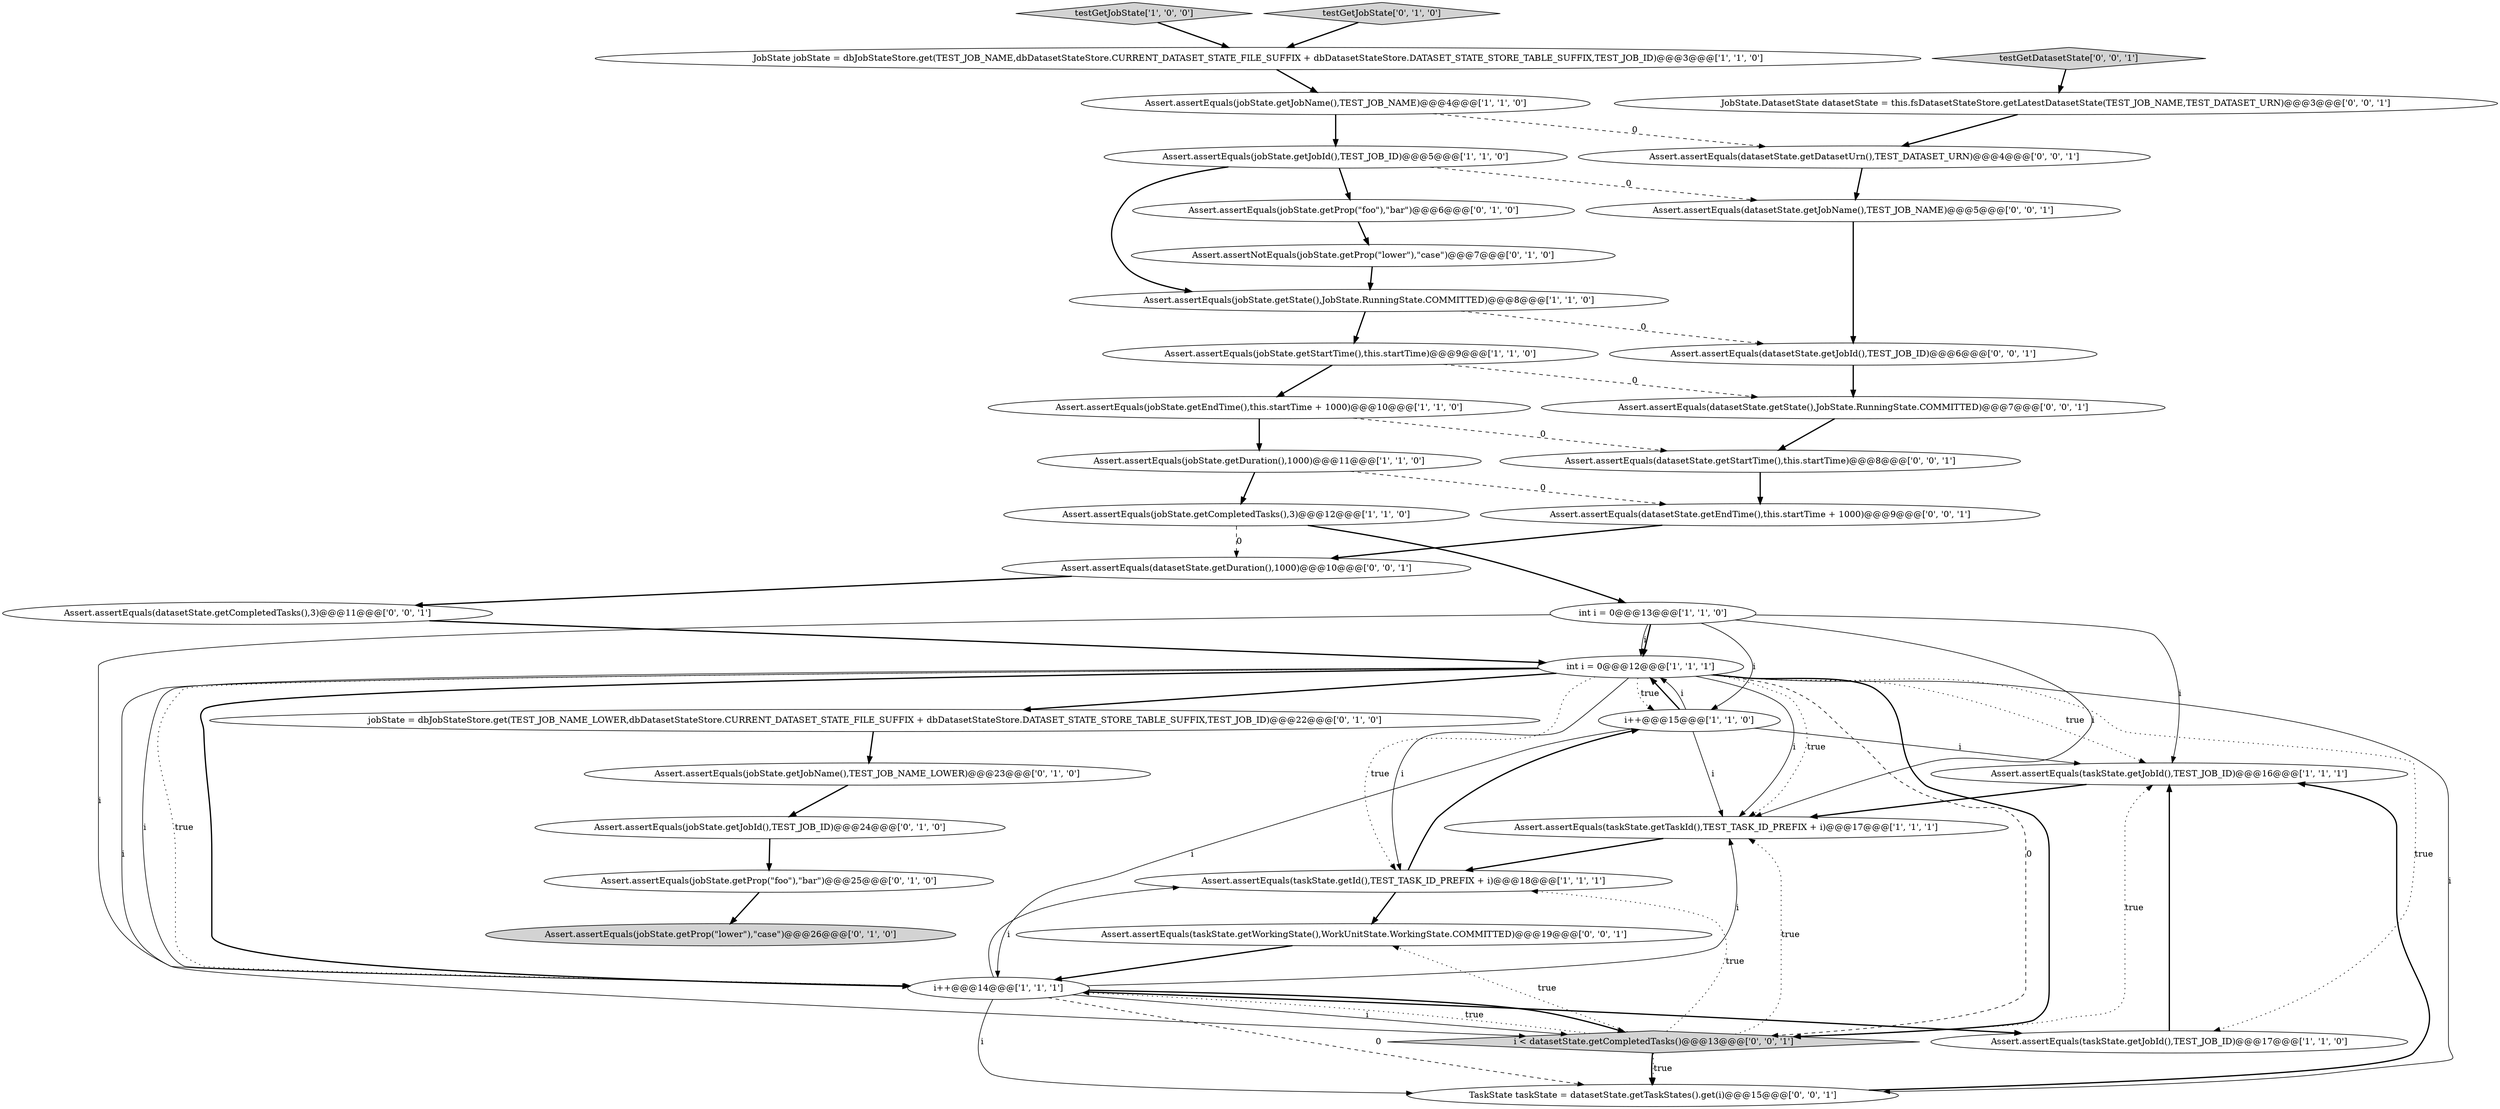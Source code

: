 digraph {
4 [style = filled, label = "Assert.assertEquals(jobState.getEndTime(),this.startTime + 1000)@@@10@@@['1', '1', '0']", fillcolor = white, shape = ellipse image = "AAA0AAABBB1BBB"];
21 [style = filled, label = "jobState = dbJobStateStore.get(TEST_JOB_NAME_LOWER,dbDatasetStateStore.CURRENT_DATASET_STATE_FILE_SUFFIX + dbDatasetStateStore.DATASET_STATE_STORE_TABLE_SUFFIX,TEST_JOB_ID)@@@22@@@['0', '1', '0']", fillcolor = white, shape = ellipse image = "AAA1AAABBB2BBB"];
18 [style = filled, label = "Assert.assertEquals(jobState.getProp(\"foo\"),\"bar\")@@@6@@@['0', '1', '0']", fillcolor = white, shape = ellipse image = "AAA1AAABBB2BBB"];
26 [style = filled, label = "Assert.assertEquals(datasetState.getDatasetUrn(),TEST_DATASET_URN)@@@4@@@['0', '0', '1']", fillcolor = white, shape = ellipse image = "AAA0AAABBB3BBB"];
32 [style = filled, label = "Assert.assertEquals(datasetState.getDuration(),1000)@@@10@@@['0', '0', '1']", fillcolor = white, shape = ellipse image = "AAA0AAABBB3BBB"];
7 [style = filled, label = "i++@@@15@@@['1', '1', '0']", fillcolor = white, shape = ellipse image = "AAA0AAABBB1BBB"];
30 [style = filled, label = "Assert.assertEquals(datasetState.getState(),JobState.RunningState.COMMITTED)@@@7@@@['0', '0', '1']", fillcolor = white, shape = ellipse image = "AAA0AAABBB3BBB"];
10 [style = filled, label = "int i = 0@@@12@@@['1', '1', '1']", fillcolor = white, shape = ellipse image = "AAA0AAABBB1BBB"];
31 [style = filled, label = "i < datasetState.getCompletedTasks()@@@13@@@['0', '0', '1']", fillcolor = lightgray, shape = diamond image = "AAA0AAABBB3BBB"];
27 [style = filled, label = "TaskState taskState = datasetState.getTaskStates().get(i)@@@15@@@['0', '0', '1']", fillcolor = white, shape = ellipse image = "AAA0AAABBB3BBB"];
29 [style = filled, label = "Assert.assertEquals(datasetState.getJobName(),TEST_JOB_NAME)@@@5@@@['0', '0', '1']", fillcolor = white, shape = ellipse image = "AAA0AAABBB3BBB"];
24 [style = filled, label = "Assert.assertEquals(jobState.getJobId(),TEST_JOB_ID)@@@24@@@['0', '1', '0']", fillcolor = white, shape = ellipse image = "AAA1AAABBB2BBB"];
28 [style = filled, label = "Assert.assertEquals(datasetState.getStartTime(),this.startTime)@@@8@@@['0', '0', '1']", fillcolor = white, shape = ellipse image = "AAA0AAABBB3BBB"];
13 [style = filled, label = "i++@@@14@@@['1', '1', '1']", fillcolor = white, shape = ellipse image = "AAA0AAABBB1BBB"];
0 [style = filled, label = "Assert.assertEquals(jobState.getDuration(),1000)@@@11@@@['1', '1', '0']", fillcolor = white, shape = ellipse image = "AAA0AAABBB1BBB"];
36 [style = filled, label = "Assert.assertEquals(datasetState.getEndTime(),this.startTime + 1000)@@@9@@@['0', '0', '1']", fillcolor = white, shape = ellipse image = "AAA0AAABBB3BBB"];
20 [style = filled, label = "Assert.assertEquals(jobState.getProp(\"lower\"),\"case\")@@@26@@@['0', '1', '0']", fillcolor = lightgray, shape = ellipse image = "AAA1AAABBB2BBB"];
33 [style = filled, label = "Assert.assertEquals(datasetState.getCompletedTasks(),3)@@@11@@@['0', '0', '1']", fillcolor = white, shape = ellipse image = "AAA0AAABBB3BBB"];
2 [style = filled, label = "Assert.assertEquals(jobState.getJobName(),TEST_JOB_NAME)@@@4@@@['1', '1', '0']", fillcolor = white, shape = ellipse image = "AAA0AAABBB1BBB"];
25 [style = filled, label = "JobState.DatasetState datasetState = this.fsDatasetStateStore.getLatestDatasetState(TEST_JOB_NAME,TEST_DATASET_URN)@@@3@@@['0', '0', '1']", fillcolor = white, shape = ellipse image = "AAA0AAABBB3BBB"];
35 [style = filled, label = "Assert.assertEquals(datasetState.getJobId(),TEST_JOB_ID)@@@6@@@['0', '0', '1']", fillcolor = white, shape = ellipse image = "AAA0AAABBB3BBB"];
14 [style = filled, label = "Assert.assertEquals(taskState.getTaskId(),TEST_TASK_ID_PREFIX + i)@@@17@@@['1', '1', '1']", fillcolor = white, shape = ellipse image = "AAA0AAABBB1BBB"];
23 [style = filled, label = "Assert.assertEquals(jobState.getProp(\"foo\"),\"bar\")@@@25@@@['0', '1', '0']", fillcolor = white, shape = ellipse image = "AAA1AAABBB2BBB"];
15 [style = filled, label = "int i = 0@@@13@@@['1', '1', '0']", fillcolor = white, shape = ellipse image = "AAA0AAABBB1BBB"];
17 [style = filled, label = "Assert.assertEquals(jobState.getJobName(),TEST_JOB_NAME_LOWER)@@@23@@@['0', '1', '0']", fillcolor = white, shape = ellipse image = "AAA1AAABBB2BBB"];
5 [style = filled, label = "Assert.assertEquals(taskState.getJobId(),TEST_JOB_ID)@@@16@@@['1', '1', '1']", fillcolor = white, shape = ellipse image = "AAA0AAABBB1BBB"];
11 [style = filled, label = "Assert.assertEquals(taskState.getJobId(),TEST_JOB_ID)@@@17@@@['1', '1', '0']", fillcolor = white, shape = ellipse image = "AAA0AAABBB1BBB"];
22 [style = filled, label = "Assert.assertNotEquals(jobState.getProp(\"lower\"),\"case\")@@@7@@@['0', '1', '0']", fillcolor = white, shape = ellipse image = "AAA1AAABBB2BBB"];
34 [style = filled, label = "testGetDatasetState['0', '0', '1']", fillcolor = lightgray, shape = diamond image = "AAA0AAABBB3BBB"];
8 [style = filled, label = "Assert.assertEquals(taskState.getId(),TEST_TASK_ID_PREFIX + i)@@@18@@@['1', '1', '1']", fillcolor = white, shape = ellipse image = "AAA0AAABBB1BBB"];
37 [style = filled, label = "Assert.assertEquals(taskState.getWorkingState(),WorkUnitState.WorkingState.COMMITTED)@@@19@@@['0', '0', '1']", fillcolor = white, shape = ellipse image = "AAA0AAABBB3BBB"];
16 [style = filled, label = "JobState jobState = dbJobStateStore.get(TEST_JOB_NAME,dbDatasetStateStore.CURRENT_DATASET_STATE_FILE_SUFFIX + dbDatasetStateStore.DATASET_STATE_STORE_TABLE_SUFFIX,TEST_JOB_ID)@@@3@@@['1', '1', '0']", fillcolor = white, shape = ellipse image = "AAA0AAABBB1BBB"];
1 [style = filled, label = "Assert.assertEquals(jobState.getCompletedTasks(),3)@@@12@@@['1', '1', '0']", fillcolor = white, shape = ellipse image = "AAA0AAABBB1BBB"];
9 [style = filled, label = "Assert.assertEquals(jobState.getStartTime(),this.startTime)@@@9@@@['1', '1', '0']", fillcolor = white, shape = ellipse image = "AAA0AAABBB1BBB"];
3 [style = filled, label = "Assert.assertEquals(jobState.getJobId(),TEST_JOB_ID)@@@5@@@['1', '1', '0']", fillcolor = white, shape = ellipse image = "AAA0AAABBB1BBB"];
6 [style = filled, label = "testGetJobState['1', '0', '0']", fillcolor = lightgray, shape = diamond image = "AAA0AAABBB1BBB"];
12 [style = filled, label = "Assert.assertEquals(jobState.getState(),JobState.RunningState.COMMITTED)@@@8@@@['1', '1', '0']", fillcolor = white, shape = ellipse image = "AAA0AAABBB1BBB"];
19 [style = filled, label = "testGetJobState['0', '1', '0']", fillcolor = lightgray, shape = diamond image = "AAA0AAABBB2BBB"];
5->14 [style = bold, label=""];
10->21 [style = bold, label=""];
10->13 [style = dotted, label="true"];
13->31 [style = solid, label="i"];
1->32 [style = dashed, label="0"];
9->4 [style = bold, label=""];
35->30 [style = bold, label=""];
15->13 [style = solid, label="i"];
24->23 [style = bold, label=""];
15->14 [style = solid, label="i"];
18->22 [style = bold, label=""];
7->10 [style = bold, label=""];
7->14 [style = solid, label="i"];
13->8 [style = solid, label="i"];
33->10 [style = bold, label=""];
10->27 [style = solid, label="i"];
31->8 [style = dotted, label="true"];
29->35 [style = bold, label=""];
2->26 [style = dashed, label="0"];
25->26 [style = bold, label=""];
7->13 [style = solid, label="i"];
21->17 [style = bold, label=""];
15->5 [style = solid, label="i"];
0->36 [style = dashed, label="0"];
8->37 [style = bold, label=""];
10->31 [style = bold, label=""];
10->31 [style = solid, label="i"];
10->13 [style = solid, label="i"];
13->31 [style = bold, label=""];
31->27 [style = dotted, label="true"];
7->10 [style = solid, label="i"];
4->28 [style = dashed, label="0"];
13->27 [style = solid, label="i"];
10->7 [style = dotted, label="true"];
3->18 [style = bold, label=""];
0->1 [style = bold, label=""];
31->14 [style = dotted, label="true"];
15->7 [style = solid, label="i"];
2->3 [style = bold, label=""];
37->13 [style = bold, label=""];
16->2 [style = bold, label=""];
12->9 [style = bold, label=""];
6->16 [style = bold, label=""];
19->16 [style = bold, label=""];
13->14 [style = solid, label="i"];
13->11 [style = bold, label=""];
13->27 [style = dashed, label="0"];
31->13 [style = dotted, label="true"];
28->36 [style = bold, label=""];
10->13 [style = bold, label=""];
31->37 [style = dotted, label="true"];
3->12 [style = bold, label=""];
17->24 [style = bold, label=""];
10->8 [style = dotted, label="true"];
23->20 [style = bold, label=""];
3->29 [style = dashed, label="0"];
27->5 [style = bold, label=""];
9->30 [style = dashed, label="0"];
10->31 [style = dashed, label="0"];
14->8 [style = bold, label=""];
1->15 [style = bold, label=""];
10->14 [style = solid, label="i"];
36->32 [style = bold, label=""];
10->8 [style = solid, label="i"];
30->28 [style = bold, label=""];
8->7 [style = bold, label=""];
12->35 [style = dashed, label="0"];
15->10 [style = solid, label="i"];
32->33 [style = bold, label=""];
34->25 [style = bold, label=""];
22->12 [style = bold, label=""];
10->11 [style = dotted, label="true"];
10->14 [style = dotted, label="true"];
15->10 [style = bold, label=""];
26->29 [style = bold, label=""];
31->27 [style = bold, label=""];
7->5 [style = solid, label="i"];
31->5 [style = dotted, label="true"];
4->0 [style = bold, label=""];
11->5 [style = bold, label=""];
10->5 [style = dotted, label="true"];
}
